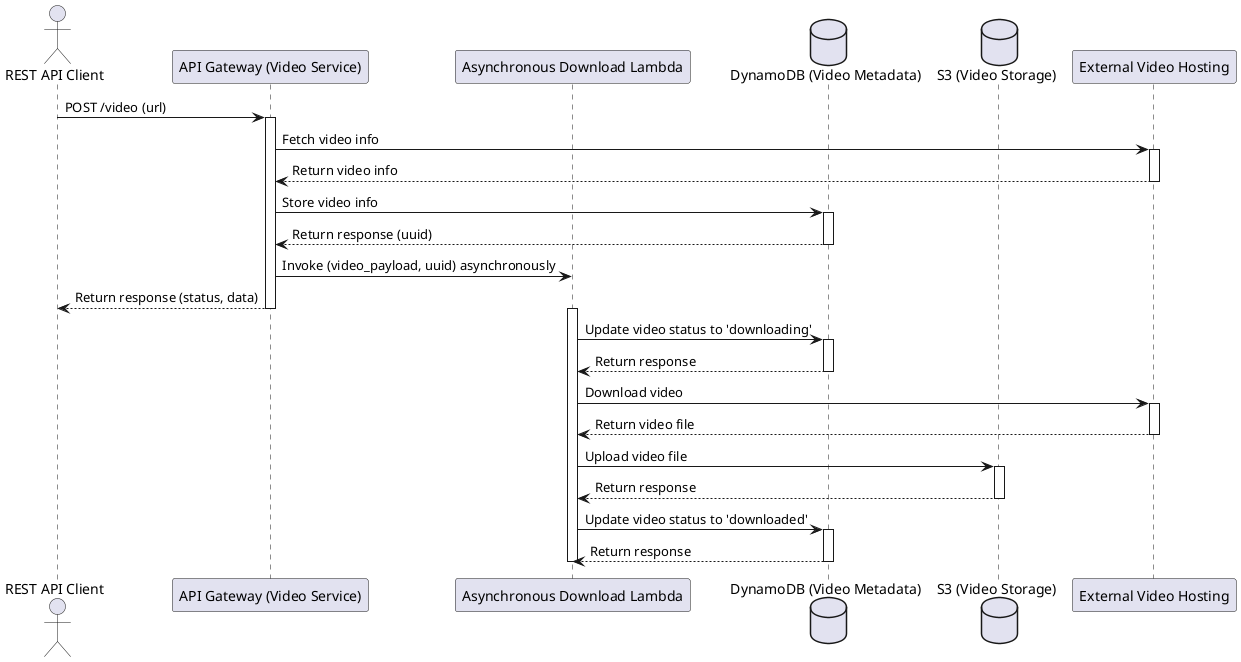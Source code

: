 @startuml
actor "REST API Client" as Client
participant "API Gateway (Video Service)" as VideoService
participant "Asynchronous Download Lambda" as DownloadLambda
database "DynamoDB (Video Metadata)" as DynamoDB
database "S3 (Video Storage)" as S3
participant "External Video Hosting" as VideoHosting

Client -> VideoService : POST /video (url)
activate VideoService
VideoService -> VideoHosting : Fetch video info
activate VideoHosting
VideoHosting --> VideoService : Return video info
deactivate VideoHosting
VideoService -> DynamoDB : Store video info
activate DynamoDB
DynamoDB --> VideoService : Return response (uuid)
deactivate DynamoDB
VideoService -> DownloadLambda : Invoke (video_payload, uuid) asynchronously
VideoService --> Client : Return response (status, data)
deactivate VideoService
activate DownloadLambda
DownloadLambda -> DynamoDB : Update video status to 'downloading'
activate DynamoDB
DynamoDB --> DownloadLambda : Return response
deactivate DynamoDB
DownloadLambda -> VideoHosting : Download video
activate VideoHosting
VideoHosting --> DownloadLambda : Return video file
deactivate VideoHosting
DownloadLambda -> S3 : Upload video file
activate S3
S3 --> DownloadLambda : Return response
deactivate S3
DownloadLambda -> DynamoDB : Update video status to 'downloaded'
activate DynamoDB
DynamoDB --> DownloadLambda : Return response
deactivate DynamoDB
deactivate DownloadLambda
@enduml
